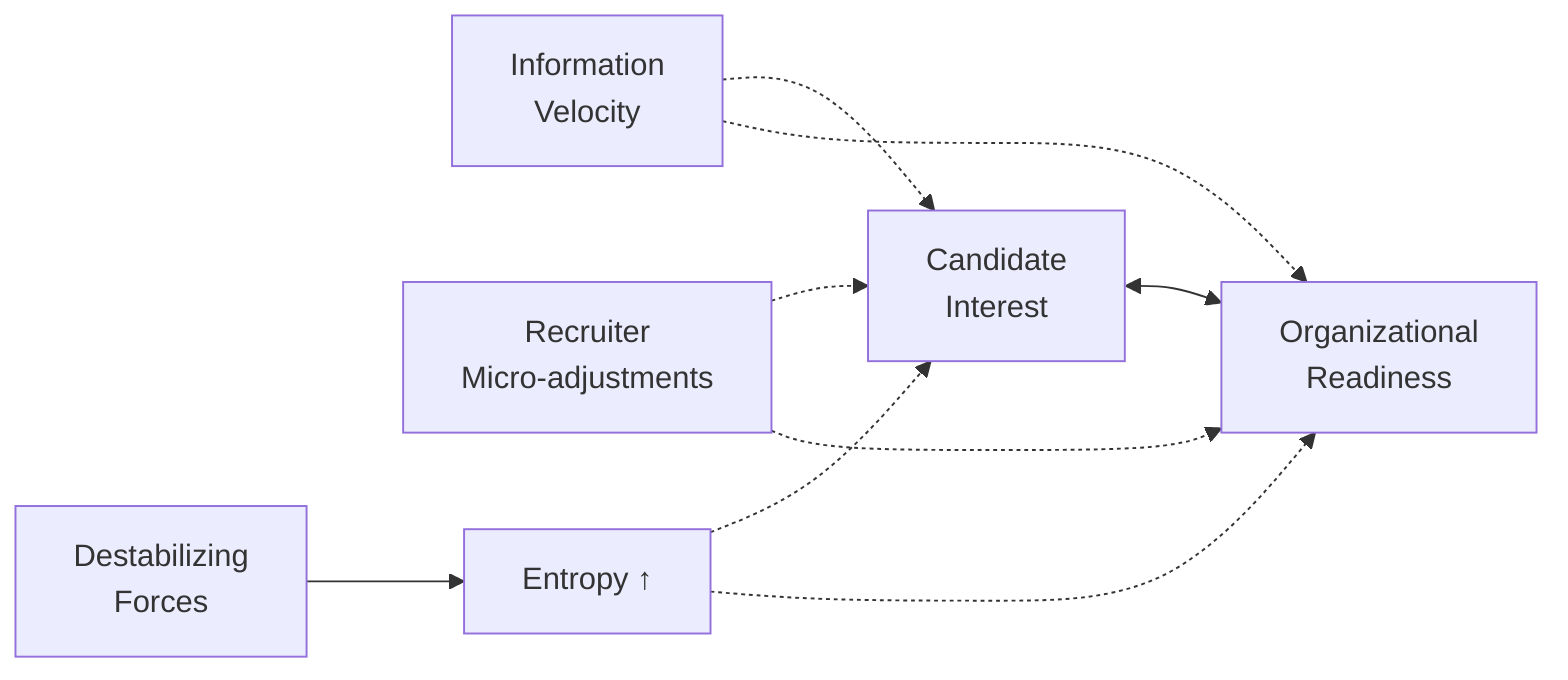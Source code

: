 flowchart LR
    CI["Candidate<br>Interest"] <--> OR["Organizational<br>Readiness"]
    IV["Information<br>Velocity"] -.-> CI
    IV -.-> OR
    RM["Recruiter<br>Micro-adjustments"] -.-> CI
    RM -.-> OR
    DS["Destabilizing<br>Forces"] --> E["Entropy ↑"]
    E -.-> CI
    E -.-> OR
